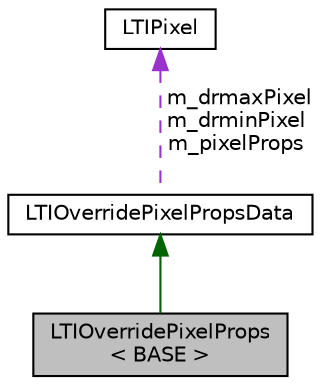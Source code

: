 digraph "LTIOverridePixelProps&lt; BASE &gt;"
{
  bgcolor="transparent";
  edge [fontname="Helvetica",fontsize="10",labelfontname="Helvetica",labelfontsize="10"];
  node [fontname="Helvetica",fontsize="10",shape=record];
  Node1 [label="LTIOverridePixelProps\l\< BASE \>",height=0.2,width=0.4,color="black", fillcolor="grey75", style="filled" fontcolor="black"];
  Node2 -> Node1 [dir="back",color="darkgreen",fontsize="10",style="solid",fontname="Helvetica"];
  Node2 [label="LTIOverridePixelPropsData",height=0.2,width=0.4,color="black",URL="$a00092.html"];
  Node3 -> Node2 [dir="back",color="darkorchid3",fontsize="10",style="dashed",label=" m_drmaxPixel\nm_drminPixel\nm_pixelProps" ,fontname="Helvetica"];
  Node3 [label="LTIPixel",height=0.2,width=0.4,color="black",URL="$a00095.html",tooltip="basic properties of a pixel "];
}
